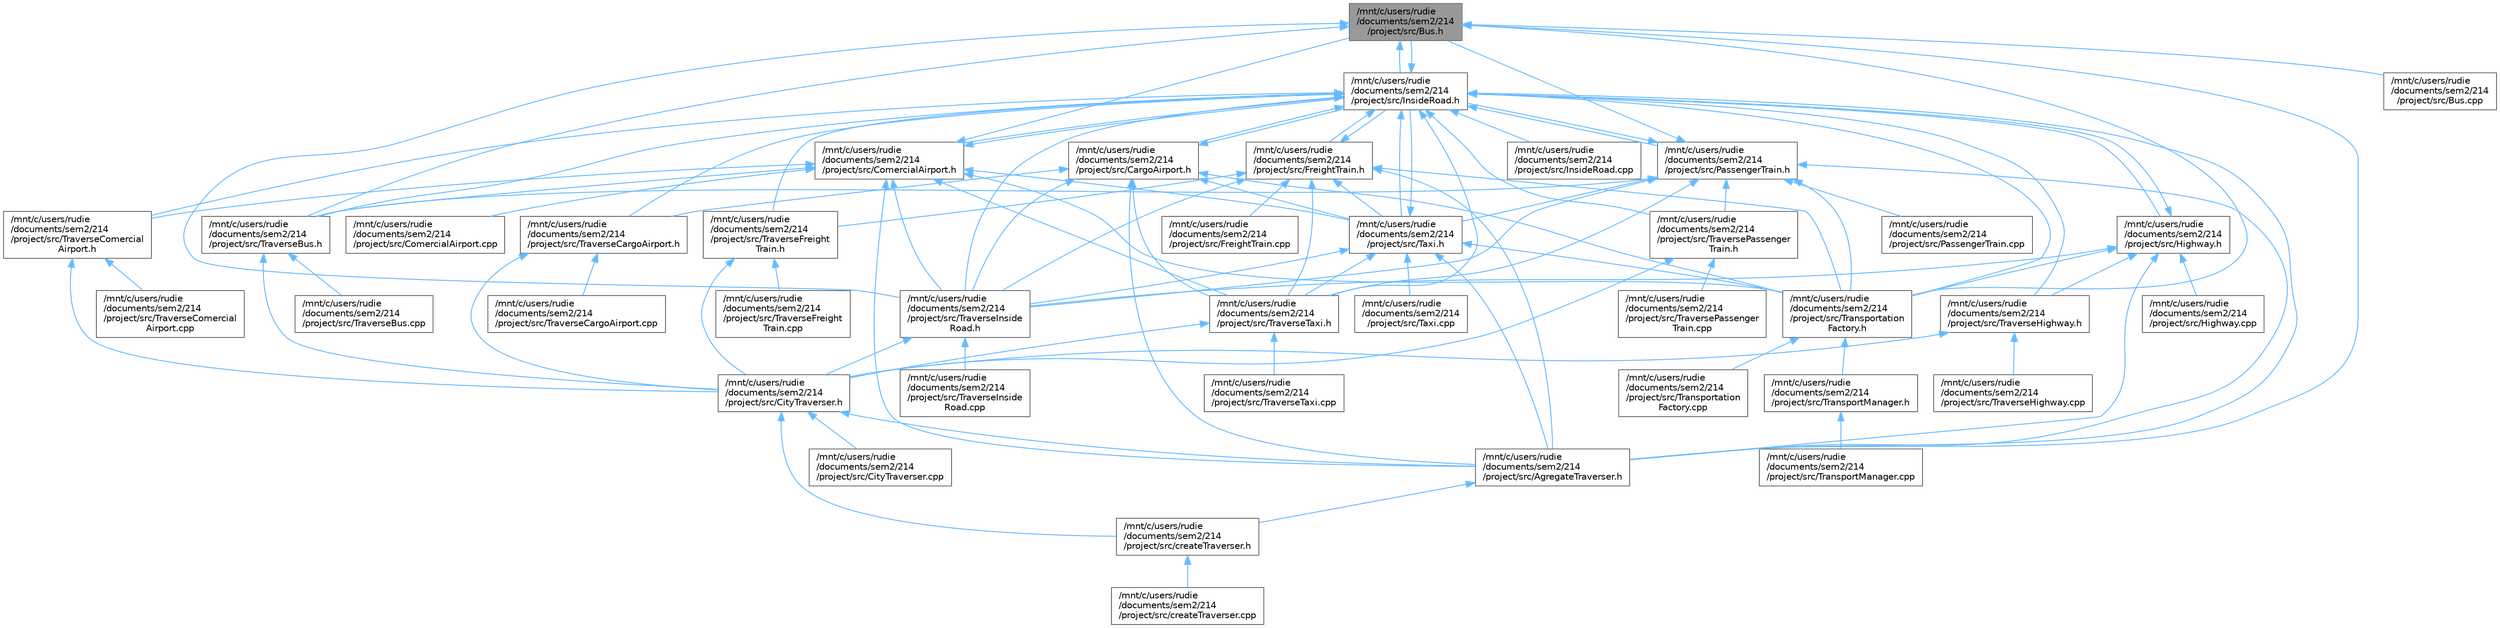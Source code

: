digraph "/mnt/c/users/rudie/documents/sem2/214/project/src/Bus.h"
{
 // LATEX_PDF_SIZE
  bgcolor="transparent";
  edge [fontname=Helvetica,fontsize=10,labelfontname=Helvetica,labelfontsize=10];
  node [fontname=Helvetica,fontsize=10,shape=box,height=0.2,width=0.4];
  Node1 [id="Node000001",label="/mnt/c/users/rudie\l/documents/sem2/214\l/project/src/Bus.h",height=0.2,width=0.4,color="gray40", fillcolor="grey60", style="filled", fontcolor="black",tooltip="Header file for the Bus class."];
  Node1 -> Node2 [id="edge96_Node000001_Node000002",dir="back",color="steelblue1",style="solid",tooltip=" "];
  Node2 [id="Node000002",label="/mnt/c/users/rudie\l/documents/sem2/214\l/project/src/AgregateTraverser.h",height=0.2,width=0.4,color="grey40", fillcolor="white", style="filled",URL="$AgregateTraverser_8h.html",tooltip="Defines the AgregateTraverser class and its interface for creating CityTraverser objects."];
  Node2 -> Node3 [id="edge97_Node000002_Node000003",dir="back",color="steelblue1",style="solid",tooltip=" "];
  Node3 [id="Node000003",label="/mnt/c/users/rudie\l/documents/sem2/214\l/project/src/createTraverser.h",height=0.2,width=0.4,color="grey40", fillcolor="white", style="filled",URL="$createTraverser_8h.html",tooltip="Header file for the CreateTraverser class."];
  Node3 -> Node4 [id="edge98_Node000003_Node000004",dir="back",color="steelblue1",style="solid",tooltip=" "];
  Node4 [id="Node000004",label="/mnt/c/users/rudie\l/documents/sem2/214\l/project/src/createTraverser.cpp",height=0.2,width=0.4,color="grey40", fillcolor="white", style="filled",URL="$createTraverser_8cpp.html",tooltip="Implementation of the CreateTraverser class for creating CityTraverser objects."];
  Node1 -> Node5 [id="edge99_Node000001_Node000005",dir="back",color="steelblue1",style="solid",tooltip=" "];
  Node5 [id="Node000005",label="/mnt/c/users/rudie\l/documents/sem2/214\l/project/src/Bus.cpp",height=0.2,width=0.4,color="grey40", fillcolor="white", style="filled",URL="$Bus_8cpp.html",tooltip="Implementation of the Bus class."];
  Node1 -> Node6 [id="edge100_Node000001_Node000006",dir="back",color="steelblue1",style="solid",tooltip=" "];
  Node6 [id="Node000006",label="/mnt/c/users/rudie\l/documents/sem2/214\l/project/src/InsideRoad.h",height=0.2,width=0.4,color="grey40", fillcolor="white", style="filled",URL="$InsideRoad_8h.html",tooltip="Header file for the InsideRoad class."];
  Node6 -> Node2 [id="edge101_Node000006_Node000002",dir="back",color="steelblue1",style="solid",tooltip=" "];
  Node6 -> Node1 [id="edge102_Node000006_Node000001",dir="back",color="steelblue1",style="solid",tooltip=" "];
  Node6 -> Node7 [id="edge103_Node000006_Node000007",dir="back",color="steelblue1",style="solid",tooltip=" "];
  Node7 [id="Node000007",label="/mnt/c/users/rudie\l/documents/sem2/214\l/project/src/CargoAirport.h",height=0.2,width=0.4,color="grey40", fillcolor="white", style="filled",URL="$CargoAirport_8h.html",tooltip="Header file for the CargoAirport class."];
  Node7 -> Node2 [id="edge104_Node000007_Node000002",dir="back",color="steelblue1",style="solid",tooltip=" "];
  Node7 -> Node6 [id="edge105_Node000007_Node000006",dir="back",color="steelblue1",style="solid",tooltip=" "];
  Node7 -> Node8 [id="edge106_Node000007_Node000008",dir="back",color="steelblue1",style="solid",tooltip=" "];
  Node8 [id="Node000008",label="/mnt/c/users/rudie\l/documents/sem2/214\l/project/src/Taxi.h",height=0.2,width=0.4,color="grey40", fillcolor="white", style="filled",URL="$Taxi_8h.html",tooltip="Header file for the Taxi class, which represents a taxi in a public transit system."];
  Node8 -> Node2 [id="edge107_Node000008_Node000002",dir="back",color="steelblue1",style="solid",tooltip=" "];
  Node8 -> Node6 [id="edge108_Node000008_Node000006",dir="back",color="steelblue1",style="solid",tooltip=" "];
  Node8 -> Node9 [id="edge109_Node000008_Node000009",dir="back",color="steelblue1",style="solid",tooltip=" "];
  Node9 [id="Node000009",label="/mnt/c/users/rudie\l/documents/sem2/214\l/project/src/Taxi.cpp",height=0.2,width=0.4,color="grey40", fillcolor="white", style="filled",URL="$Taxi_8cpp.html",tooltip="Implementation of the Taxi class."];
  Node8 -> Node10 [id="edge110_Node000008_Node000010",dir="back",color="steelblue1",style="solid",tooltip=" "];
  Node10 [id="Node000010",label="/mnt/c/users/rudie\l/documents/sem2/214\l/project/src/Transportation\lFactory.h",height=0.2,width=0.4,color="grey40", fillcolor="white", style="filled",URL="$TransportationFactory_8h.html",tooltip="Header file for the TransportationFactory class."];
  Node10 -> Node11 [id="edge111_Node000010_Node000011",dir="back",color="steelblue1",style="solid",tooltip=" "];
  Node11 [id="Node000011",label="/mnt/c/users/rudie\l/documents/sem2/214\l/project/src/TransportManager.h",height=0.2,width=0.4,color="grey40", fillcolor="white", style="filled",URL="$TransportManager_8h.html",tooltip="Header file for the TransportManager class."];
  Node11 -> Node12 [id="edge112_Node000011_Node000012",dir="back",color="steelblue1",style="solid",tooltip=" "];
  Node12 [id="Node000012",label="/mnt/c/users/rudie\l/documents/sem2/214\l/project/src/TransportManager.cpp",height=0.2,width=0.4,color="grey40", fillcolor="white", style="filled",URL="$TransportManager_8cpp.html",tooltip="Implementation of the TransportManager class."];
  Node10 -> Node13 [id="edge113_Node000010_Node000013",dir="back",color="steelblue1",style="solid",tooltip=" "];
  Node13 [id="Node000013",label="/mnt/c/users/rudie\l/documents/sem2/214\l/project/src/Transportation\lFactory.cpp",height=0.2,width=0.4,color="grey40", fillcolor="white", style="filled",URL="$TransportationFactory_8cpp.html",tooltip="Implementation of the TransportationFactory class."];
  Node8 -> Node14 [id="edge114_Node000008_Node000014",dir="back",color="steelblue1",style="solid",tooltip=" "];
  Node14 [id="Node000014",label="/mnt/c/users/rudie\l/documents/sem2/214\l/project/src/TraverseInside\lRoad.h",height=0.2,width=0.4,color="grey40", fillcolor="white", style="filled",URL="$TraverseInsideRoad_8h.html",tooltip="Header file for the TraverseInsideRoad class."];
  Node14 -> Node15 [id="edge115_Node000014_Node000015",dir="back",color="steelblue1",style="solid",tooltip=" "];
  Node15 [id="Node000015",label="/mnt/c/users/rudie\l/documents/sem2/214\l/project/src/CityTraverser.h",height=0.2,width=0.4,color="grey40", fillcolor="white", style="filled",URL="$CityTraverser_8h.html",tooltip="Header file for the CityTraverser class, a concrete iterator for traversing transportation elements i..."];
  Node15 -> Node2 [id="edge116_Node000015_Node000002",dir="back",color="steelblue1",style="solid",tooltip=" "];
  Node15 -> Node16 [id="edge117_Node000015_Node000016",dir="back",color="steelblue1",style="solid",tooltip=" "];
  Node16 [id="Node000016",label="/mnt/c/users/rudie\l/documents/sem2/214\l/project/src/CityTraverser.cpp",height=0.2,width=0.4,color="grey40", fillcolor="white", style="filled",URL="$CityTraverser_8cpp.html",tooltip="Implementation of the CityTraverser class."];
  Node15 -> Node3 [id="edge118_Node000015_Node000003",dir="back",color="steelblue1",style="solid",tooltip=" "];
  Node14 -> Node17 [id="edge119_Node000014_Node000017",dir="back",color="steelblue1",style="solid",tooltip=" "];
  Node17 [id="Node000017",label="/mnt/c/users/rudie\l/documents/sem2/214\l/project/src/TraverseInside\lRoad.cpp",height=0.2,width=0.4,color="grey40", fillcolor="white", style="filled",URL="$TraverseInsideRoad_8cpp.html",tooltip="Implementation of the TraverseInsideRoad class."];
  Node8 -> Node18 [id="edge120_Node000008_Node000018",dir="back",color="steelblue1",style="solid",tooltip=" "];
  Node18 [id="Node000018",label="/mnt/c/users/rudie\l/documents/sem2/214\l/project/src/TraverseTaxi.h",height=0.2,width=0.4,color="grey40", fillcolor="white", style="filled",URL="$TraverseTaxi_8h.html",tooltip="Header file for the TraverseTaxi class."];
  Node18 -> Node15 [id="edge121_Node000018_Node000015",dir="back",color="steelblue1",style="solid",tooltip=" "];
  Node18 -> Node19 [id="edge122_Node000018_Node000019",dir="back",color="steelblue1",style="solid",tooltip=" "];
  Node19 [id="Node000019",label="/mnt/c/users/rudie\l/documents/sem2/214\l/project/src/TraverseTaxi.cpp",height=0.2,width=0.4,color="grey40", fillcolor="white", style="filled",URL="$TraverseTaxi_8cpp.html",tooltip="Implementation of the TraverseTaxi class."];
  Node7 -> Node10 [id="edge123_Node000007_Node000010",dir="back",color="steelblue1",style="solid",tooltip=" "];
  Node7 -> Node20 [id="edge124_Node000007_Node000020",dir="back",color="steelblue1",style="solid",tooltip=" "];
  Node20 [id="Node000020",label="/mnt/c/users/rudie\l/documents/sem2/214\l/project/src/TraverseCargoAirport.h",height=0.2,width=0.4,color="grey40", fillcolor="white", style="filled",URL="$TraverseCargoAirport_8h.html",tooltip="Header file for the TraverseCargoAirport class."];
  Node20 -> Node15 [id="edge125_Node000020_Node000015",dir="back",color="steelblue1",style="solid",tooltip=" "];
  Node20 -> Node21 [id="edge126_Node000020_Node000021",dir="back",color="steelblue1",style="solid",tooltip=" "];
  Node21 [id="Node000021",label="/mnt/c/users/rudie\l/documents/sem2/214\l/project/src/TraverseCargoAirport.cpp",height=0.2,width=0.4,color="grey40", fillcolor="white", style="filled",URL="$TraverseCargoAirport_8cpp.html",tooltip="Implementation of the TraverseCargoAirport class."];
  Node7 -> Node14 [id="edge127_Node000007_Node000014",dir="back",color="steelblue1",style="solid",tooltip=" "];
  Node7 -> Node18 [id="edge128_Node000007_Node000018",dir="back",color="steelblue1",style="solid",tooltip=" "];
  Node6 -> Node22 [id="edge129_Node000006_Node000022",dir="back",color="steelblue1",style="solid",tooltip=" "];
  Node22 [id="Node000022",label="/mnt/c/users/rudie\l/documents/sem2/214\l/project/src/ComercialAirport.h",height=0.2,width=0.4,color="grey40", fillcolor="white", style="filled",URL="$ComercialAirport_8h.html",tooltip="Defines the ComercialAirport class which inherits from the Airport class."];
  Node22 -> Node2 [id="edge130_Node000022_Node000002",dir="back",color="steelblue1",style="solid",tooltip=" "];
  Node22 -> Node1 [id="edge131_Node000022_Node000001",dir="back",color="steelblue1",style="solid",tooltip=" "];
  Node22 -> Node23 [id="edge132_Node000022_Node000023",dir="back",color="steelblue1",style="solid",tooltip=" "];
  Node23 [id="Node000023",label="/mnt/c/users/rudie\l/documents/sem2/214\l/project/src/ComercialAirport.cpp",height=0.2,width=0.4,color="grey40", fillcolor="white", style="filled",URL="$ComercialAirport_8cpp.html",tooltip="Implementation of the ComercialAirport class."];
  Node22 -> Node6 [id="edge133_Node000022_Node000006",dir="back",color="steelblue1",style="solid",tooltip=" "];
  Node22 -> Node8 [id="edge134_Node000022_Node000008",dir="back",color="steelblue1",style="solid",tooltip=" "];
  Node22 -> Node10 [id="edge135_Node000022_Node000010",dir="back",color="steelblue1",style="solid",tooltip=" "];
  Node22 -> Node24 [id="edge136_Node000022_Node000024",dir="back",color="steelblue1",style="solid",tooltip=" "];
  Node24 [id="Node000024",label="/mnt/c/users/rudie\l/documents/sem2/214\l/project/src/TraverseBus.h",height=0.2,width=0.4,color="grey40", fillcolor="white", style="filled",URL="$TraverseBus_8h.html",tooltip="Header file for the TraverseBus class."];
  Node24 -> Node15 [id="edge137_Node000024_Node000015",dir="back",color="steelblue1",style="solid",tooltip=" "];
  Node24 -> Node25 [id="edge138_Node000024_Node000025",dir="back",color="steelblue1",style="solid",tooltip=" "];
  Node25 [id="Node000025",label="/mnt/c/users/rudie\l/documents/sem2/214\l/project/src/TraverseBus.cpp",height=0.2,width=0.4,color="grey40", fillcolor="white", style="filled",URL="$TraverseBus_8cpp.html",tooltip="Implementation of the TraverseBus class."];
  Node22 -> Node26 [id="edge139_Node000022_Node000026",dir="back",color="steelblue1",style="solid",tooltip=" "];
  Node26 [id="Node000026",label="/mnt/c/users/rudie\l/documents/sem2/214\l/project/src/TraverseComercial\lAirport.h",height=0.2,width=0.4,color="grey40", fillcolor="white", style="filled",URL="$TraverseComercialAirport_8h.html",tooltip="Header file for the TraverseComercialAirport class."];
  Node26 -> Node15 [id="edge140_Node000026_Node000015",dir="back",color="steelblue1",style="solid",tooltip=" "];
  Node26 -> Node27 [id="edge141_Node000026_Node000027",dir="back",color="steelblue1",style="solid",tooltip=" "];
  Node27 [id="Node000027",label="/mnt/c/users/rudie\l/documents/sem2/214\l/project/src/TraverseComercial\lAirport.cpp",height=0.2,width=0.4,color="grey40", fillcolor="white", style="filled",URL="$TraverseComercialAirport_8cpp.html",tooltip="Implementation of the TraverseComercialAirport class."];
  Node22 -> Node14 [id="edge142_Node000022_Node000014",dir="back",color="steelblue1",style="solid",tooltip=" "];
  Node22 -> Node18 [id="edge143_Node000022_Node000018",dir="back",color="steelblue1",style="solid",tooltip=" "];
  Node6 -> Node28 [id="edge144_Node000006_Node000028",dir="back",color="steelblue1",style="solid",tooltip=" "];
  Node28 [id="Node000028",label="/mnt/c/users/rudie\l/documents/sem2/214\l/project/src/FreightTrain.h",height=0.2,width=0.4,color="grey40", fillcolor="white", style="filled",URL="$FreightTrain_8h.html",tooltip="Header file for the FreightTrain class."];
  Node28 -> Node2 [id="edge145_Node000028_Node000002",dir="back",color="steelblue1",style="solid",tooltip=" "];
  Node28 -> Node29 [id="edge146_Node000028_Node000029",dir="back",color="steelblue1",style="solid",tooltip=" "];
  Node29 [id="Node000029",label="/mnt/c/users/rudie\l/documents/sem2/214\l/project/src/FreightTrain.cpp",height=0.2,width=0.4,color="grey40", fillcolor="white", style="filled",URL="$FreightTrain_8cpp.html",tooltip="Implementation of the FreightTrain class."];
  Node28 -> Node6 [id="edge147_Node000028_Node000006",dir="back",color="steelblue1",style="solid",tooltip=" "];
  Node28 -> Node8 [id="edge148_Node000028_Node000008",dir="back",color="steelblue1",style="solid",tooltip=" "];
  Node28 -> Node10 [id="edge149_Node000028_Node000010",dir="back",color="steelblue1",style="solid",tooltip=" "];
  Node28 -> Node30 [id="edge150_Node000028_Node000030",dir="back",color="steelblue1",style="solid",tooltip=" "];
  Node30 [id="Node000030",label="/mnt/c/users/rudie\l/documents/sem2/214\l/project/src/TraverseFreight\lTrain.h",height=0.2,width=0.4,color="grey40", fillcolor="white", style="filled",URL="$TraverseFreightTrain_8h.html",tooltip="Header file for the TraverseFreightTrain class."];
  Node30 -> Node15 [id="edge151_Node000030_Node000015",dir="back",color="steelblue1",style="solid",tooltip=" "];
  Node30 -> Node31 [id="edge152_Node000030_Node000031",dir="back",color="steelblue1",style="solid",tooltip=" "];
  Node31 [id="Node000031",label="/mnt/c/users/rudie\l/documents/sem2/214\l/project/src/TraverseFreight\lTrain.cpp",height=0.2,width=0.4,color="grey40", fillcolor="white", style="filled",URL="$TraverseFreightTrain_8cpp.html",tooltip="Implementation of the TraverseFreightTrain class."];
  Node28 -> Node14 [id="edge153_Node000028_Node000014",dir="back",color="steelblue1",style="solid",tooltip=" "];
  Node28 -> Node18 [id="edge154_Node000028_Node000018",dir="back",color="steelblue1",style="solid",tooltip=" "];
  Node6 -> Node32 [id="edge155_Node000006_Node000032",dir="back",color="steelblue1",style="solid",tooltip=" "];
  Node32 [id="Node000032",label="/mnt/c/users/rudie\l/documents/sem2/214\l/project/src/Highway.h",height=0.2,width=0.4,color="grey40", fillcolor="white", style="filled",URL="$Highway_8h.html",tooltip="Header file for the Highway class."];
  Node32 -> Node2 [id="edge156_Node000032_Node000002",dir="back",color="steelblue1",style="solid",tooltip=" "];
  Node32 -> Node33 [id="edge157_Node000032_Node000033",dir="back",color="steelblue1",style="solid",tooltip=" "];
  Node33 [id="Node000033",label="/mnt/c/users/rudie\l/documents/sem2/214\l/project/src/Highway.cpp",height=0.2,width=0.4,color="grey40", fillcolor="white", style="filled",URL="$Highway_8cpp.html",tooltip="Implementation of the Highway class."];
  Node32 -> Node6 [id="edge158_Node000032_Node000006",dir="back",color="steelblue1",style="solid",tooltip=" "];
  Node32 -> Node10 [id="edge159_Node000032_Node000010",dir="back",color="steelblue1",style="solid",tooltip=" "];
  Node32 -> Node34 [id="edge160_Node000032_Node000034",dir="back",color="steelblue1",style="solid",tooltip=" "];
  Node34 [id="Node000034",label="/mnt/c/users/rudie\l/documents/sem2/214\l/project/src/TraverseHighway.h",height=0.2,width=0.4,color="grey40", fillcolor="white", style="filled",URL="$TraverseHighway_8h.html",tooltip="Header file for the TraverseHighway class."];
  Node34 -> Node15 [id="edge161_Node000034_Node000015",dir="back",color="steelblue1",style="solid",tooltip=" "];
  Node34 -> Node35 [id="edge162_Node000034_Node000035",dir="back",color="steelblue1",style="solid",tooltip=" "];
  Node35 [id="Node000035",label="/mnt/c/users/rudie\l/documents/sem2/214\l/project/src/TraverseHighway.cpp",height=0.2,width=0.4,color="grey40", fillcolor="white", style="filled",URL="$TraverseHighway_8cpp.html",tooltip="Implementation of the TraverseHighway class."];
  Node32 -> Node14 [id="edge163_Node000032_Node000014",dir="back",color="steelblue1",style="solid",tooltip=" "];
  Node6 -> Node36 [id="edge164_Node000006_Node000036",dir="back",color="steelblue1",style="solid",tooltip=" "];
  Node36 [id="Node000036",label="/mnt/c/users/rudie\l/documents/sem2/214\l/project/src/InsideRoad.cpp",height=0.2,width=0.4,color="grey40", fillcolor="white", style="filled",URL="$InsideRoad_8cpp.html",tooltip="Implementation of the InsideRoad class."];
  Node6 -> Node37 [id="edge165_Node000006_Node000037",dir="back",color="steelblue1",style="solid",tooltip=" "];
  Node37 [id="Node000037",label="/mnt/c/users/rudie\l/documents/sem2/214\l/project/src/PassengerTrain.h",height=0.2,width=0.4,color="grey40", fillcolor="white", style="filled",URL="$PassengerTrain_8h.html",tooltip="Header file for the PassengerTrain class."];
  Node37 -> Node2 [id="edge166_Node000037_Node000002",dir="back",color="steelblue1",style="solid",tooltip=" "];
  Node37 -> Node1 [id="edge167_Node000037_Node000001",dir="back",color="steelblue1",style="solid",tooltip=" "];
  Node37 -> Node6 [id="edge168_Node000037_Node000006",dir="back",color="steelblue1",style="solid",tooltip=" "];
  Node37 -> Node38 [id="edge169_Node000037_Node000038",dir="back",color="steelblue1",style="solid",tooltip=" "];
  Node38 [id="Node000038",label="/mnt/c/users/rudie\l/documents/sem2/214\l/project/src/PassengerTrain.cpp",height=0.2,width=0.4,color="grey40", fillcolor="white", style="filled",URL="$PassengerTrain_8cpp.html",tooltip="Implementation of the PassengerTrain class."];
  Node37 -> Node8 [id="edge170_Node000037_Node000008",dir="back",color="steelblue1",style="solid",tooltip=" "];
  Node37 -> Node10 [id="edge171_Node000037_Node000010",dir="back",color="steelblue1",style="solid",tooltip=" "];
  Node37 -> Node24 [id="edge172_Node000037_Node000024",dir="back",color="steelblue1",style="solid",tooltip=" "];
  Node37 -> Node14 [id="edge173_Node000037_Node000014",dir="back",color="steelblue1",style="solid",tooltip=" "];
  Node37 -> Node39 [id="edge174_Node000037_Node000039",dir="back",color="steelblue1",style="solid",tooltip=" "];
  Node39 [id="Node000039",label="/mnt/c/users/rudie\l/documents/sem2/214\l/project/src/TraversePassenger\lTrain.h",height=0.2,width=0.4,color="grey40", fillcolor="white", style="filled",URL="$TraversePassengerTrain_8h.html",tooltip="Header file for the TraversePassengerTrain class."];
  Node39 -> Node15 [id="edge175_Node000039_Node000015",dir="back",color="steelblue1",style="solid",tooltip=" "];
  Node39 -> Node40 [id="edge176_Node000039_Node000040",dir="back",color="steelblue1",style="solid",tooltip=" "];
  Node40 [id="Node000040",label="/mnt/c/users/rudie\l/documents/sem2/214\l/project/src/TraversePassenger\lTrain.cpp",height=0.2,width=0.4,color="grey40", fillcolor="white", style="filled",URL="$TraversePassengerTrain_8cpp.html",tooltip="Implementation of the TraversePassengerTrain class."];
  Node37 -> Node18 [id="edge177_Node000037_Node000018",dir="back",color="steelblue1",style="solid",tooltip=" "];
  Node6 -> Node8 [id="edge178_Node000006_Node000008",dir="back",color="steelblue1",style="solid",tooltip=" "];
  Node6 -> Node10 [id="edge179_Node000006_Node000010",dir="back",color="steelblue1",style="solid",tooltip=" "];
  Node6 -> Node24 [id="edge180_Node000006_Node000024",dir="back",color="steelblue1",style="solid",tooltip=" "];
  Node6 -> Node20 [id="edge181_Node000006_Node000020",dir="back",color="steelblue1",style="solid",tooltip=" "];
  Node6 -> Node26 [id="edge182_Node000006_Node000026",dir="back",color="steelblue1",style="solid",tooltip=" "];
  Node6 -> Node30 [id="edge183_Node000006_Node000030",dir="back",color="steelblue1",style="solid",tooltip=" "];
  Node6 -> Node34 [id="edge184_Node000006_Node000034",dir="back",color="steelblue1",style="solid",tooltip=" "];
  Node6 -> Node14 [id="edge185_Node000006_Node000014",dir="back",color="steelblue1",style="solid",tooltip=" "];
  Node6 -> Node39 [id="edge186_Node000006_Node000039",dir="back",color="steelblue1",style="solid",tooltip=" "];
  Node6 -> Node18 [id="edge187_Node000006_Node000018",dir="back",color="steelblue1",style="solid",tooltip=" "];
  Node1 -> Node10 [id="edge188_Node000001_Node000010",dir="back",color="steelblue1",style="solid",tooltip=" "];
  Node1 -> Node24 [id="edge189_Node000001_Node000024",dir="back",color="steelblue1",style="solid",tooltip=" "];
  Node1 -> Node14 [id="edge190_Node000001_Node000014",dir="back",color="steelblue1",style="solid",tooltip=" "];
}
